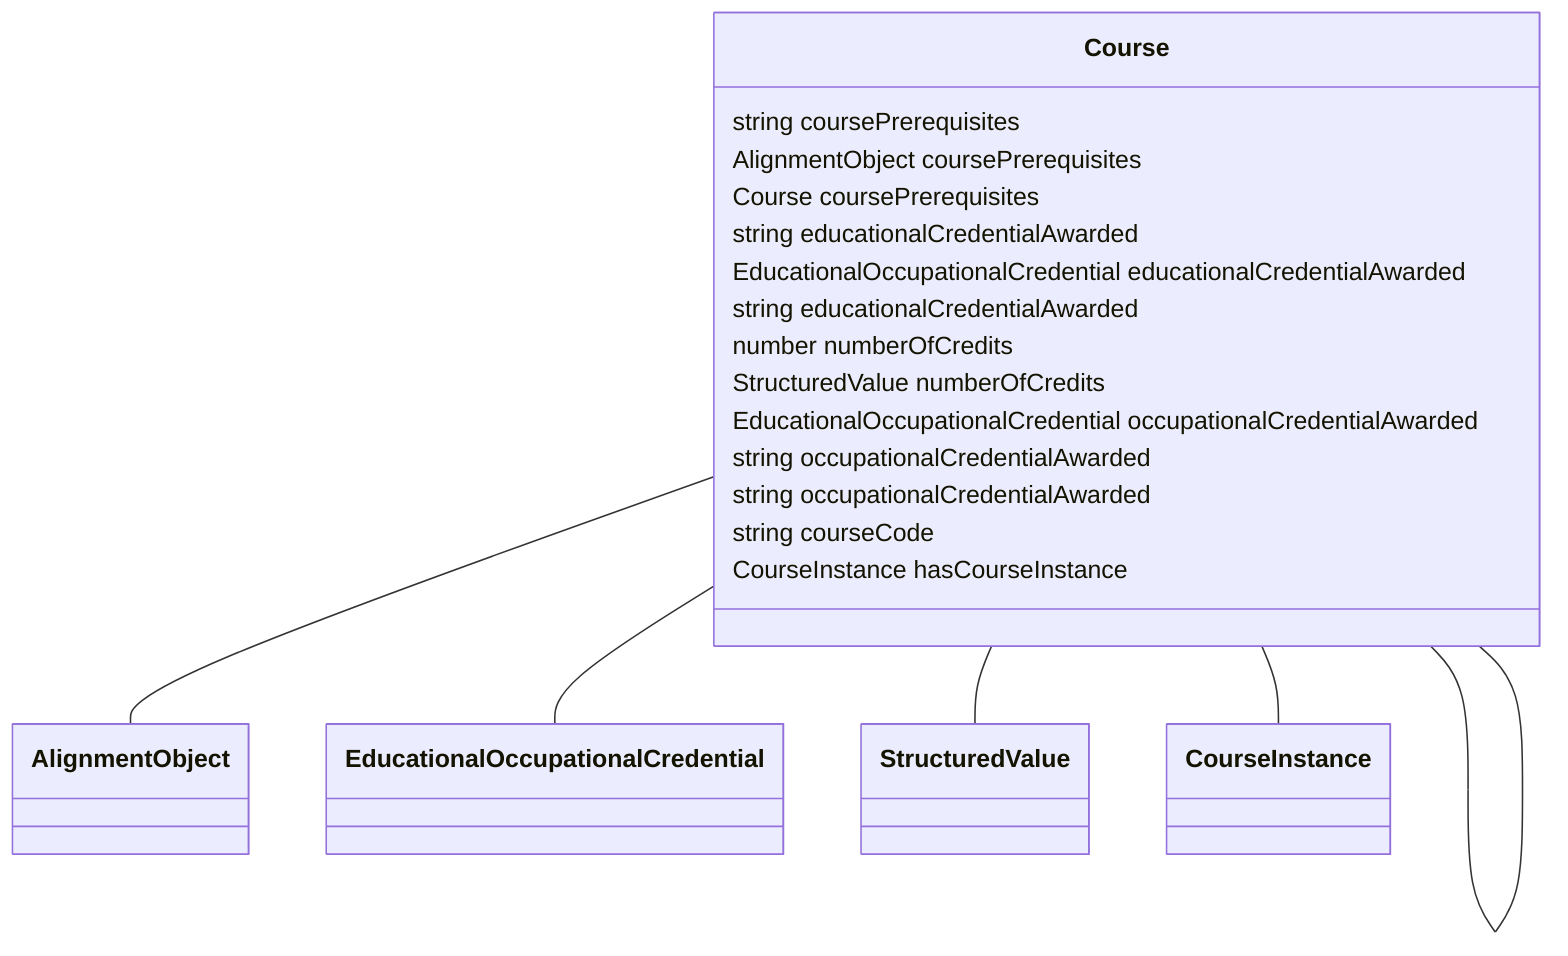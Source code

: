 classDiagram
  Course -- AlignmentObject
  Course -- Course
  Course -- EducationalOccupationalCredential
  Course -- StructuredValue
  Course -- CourseInstance


class Course {

  string coursePrerequisites
  AlignmentObject coursePrerequisites
  Course coursePrerequisites
  string educationalCredentialAwarded
  EducationalOccupationalCredential educationalCredentialAwarded
  string educationalCredentialAwarded
  number numberOfCredits
  StructuredValue numberOfCredits
  EducationalOccupationalCredential occupationalCredentialAwarded
  string occupationalCredentialAwarded
  string occupationalCredentialAwarded
  string courseCode
  CourseInstance hasCourseInstance

 }